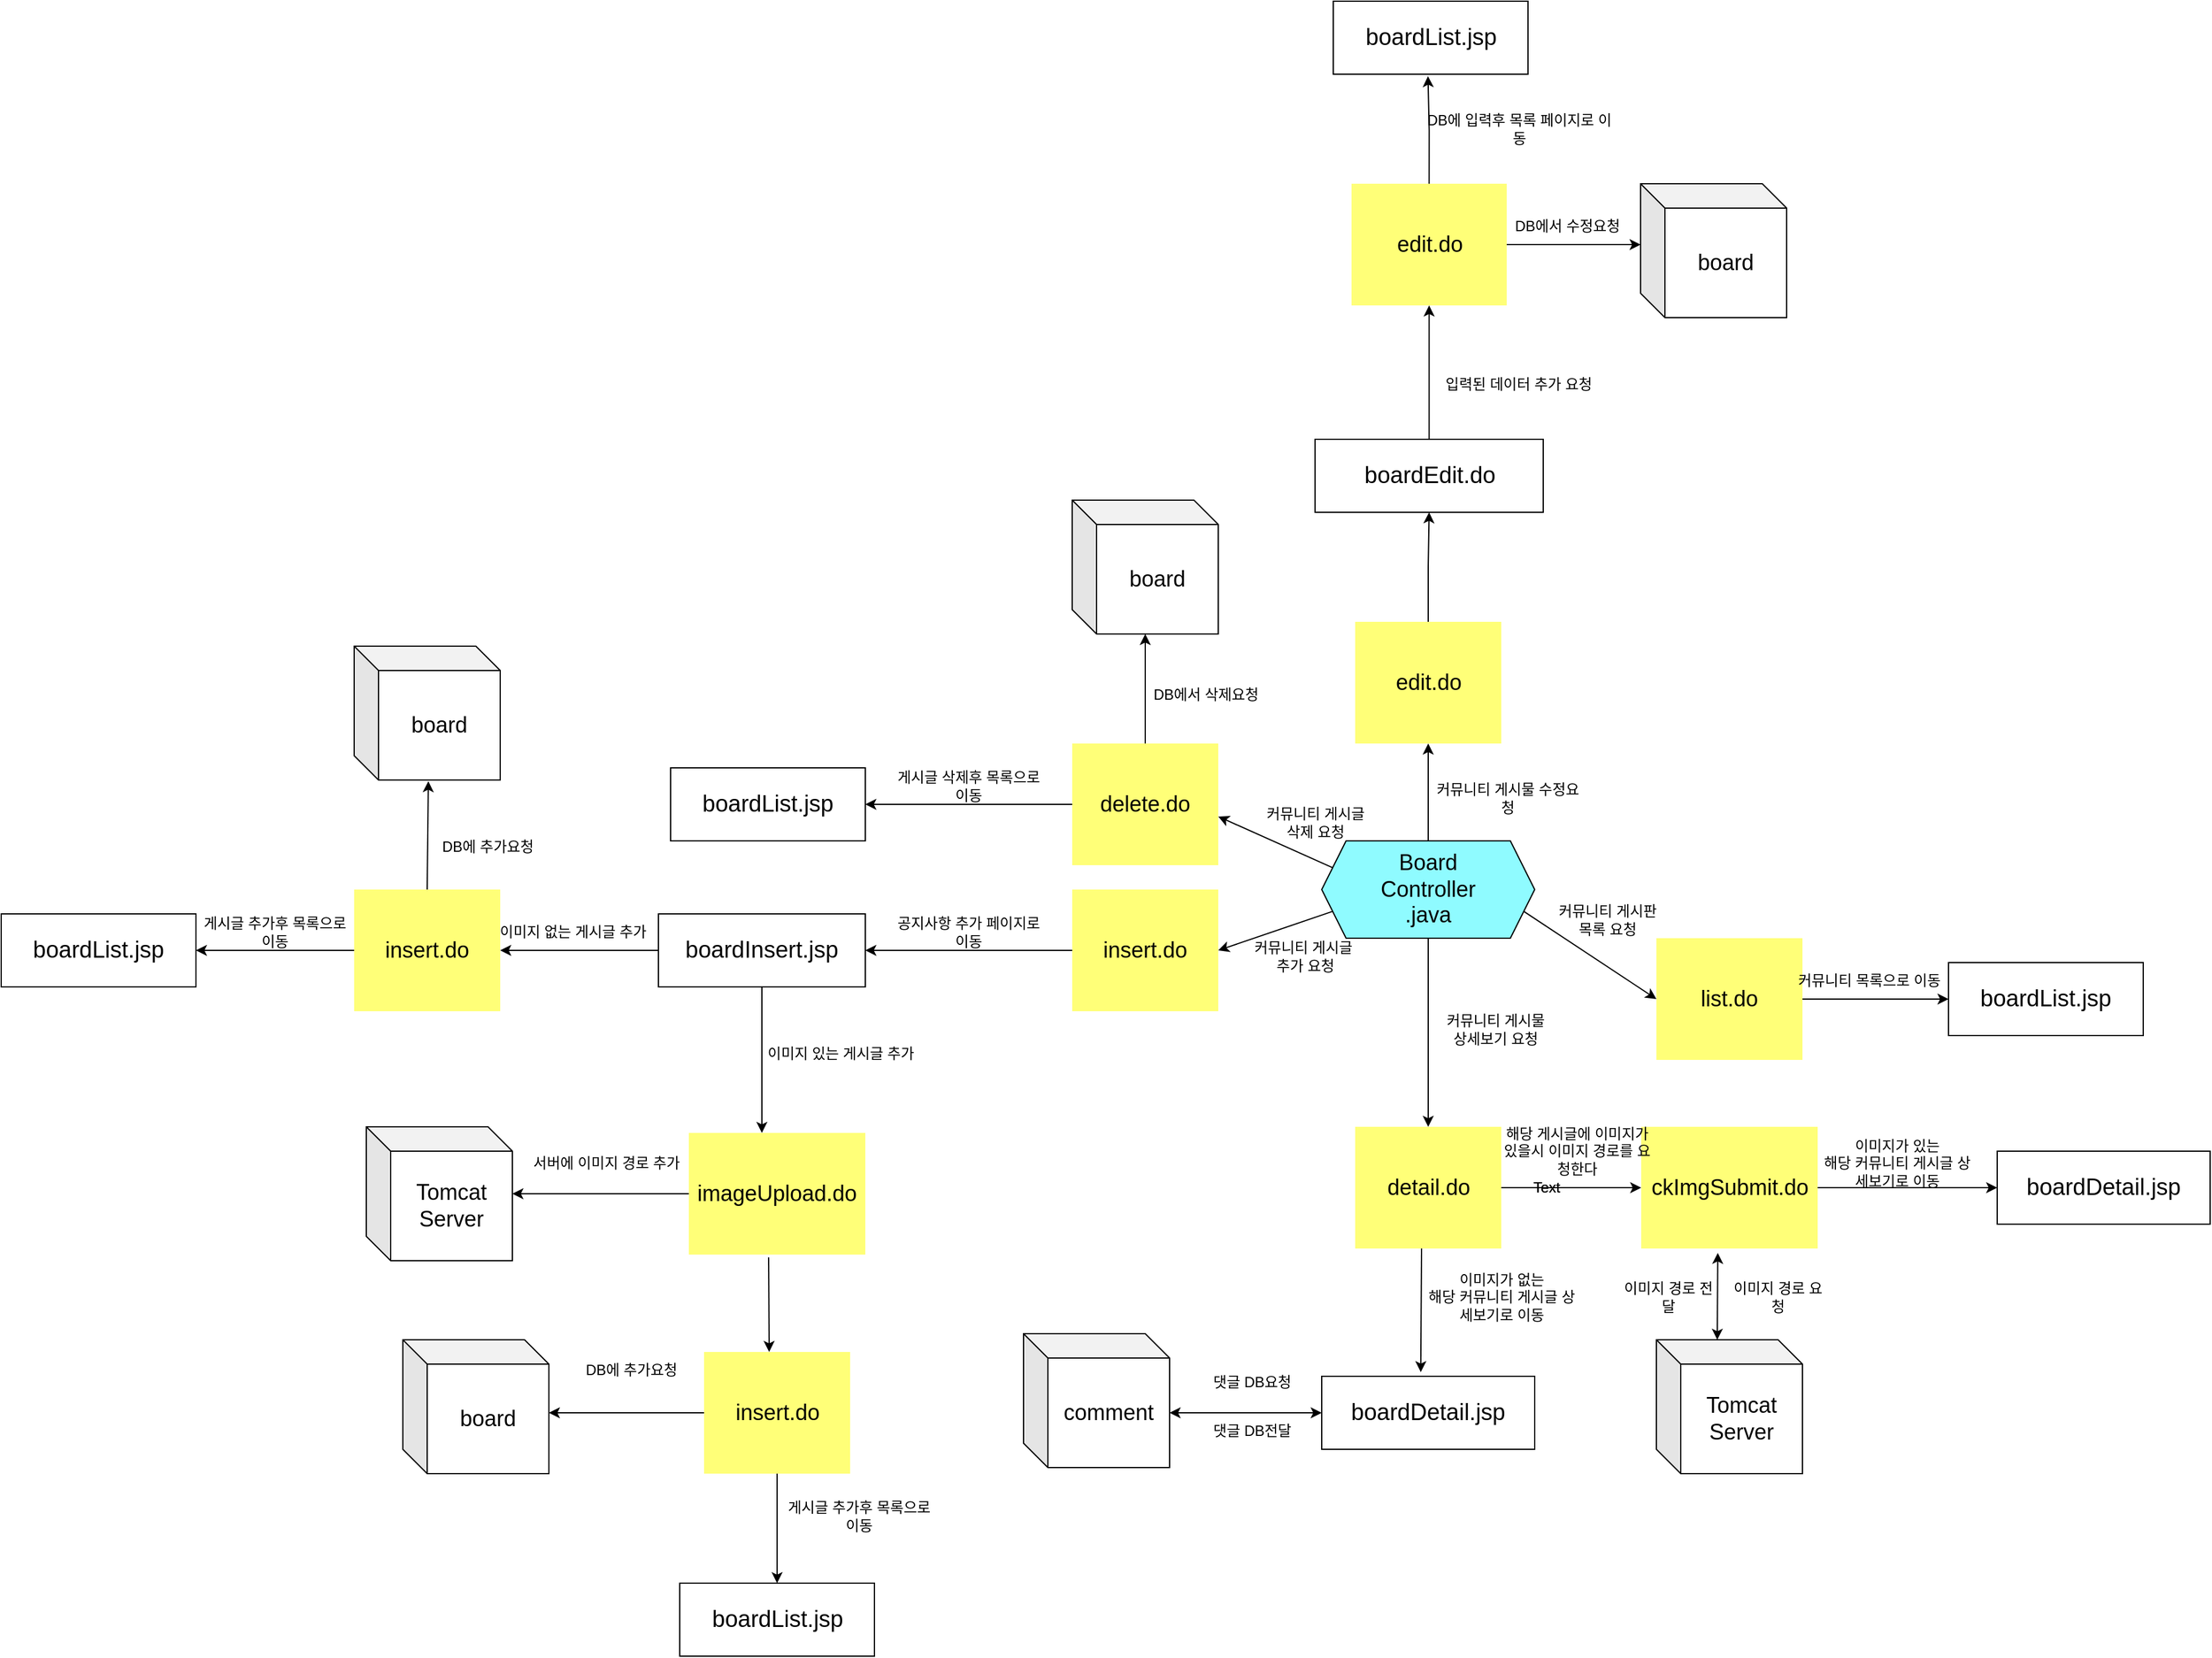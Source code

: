 <mxfile version="22.0.0" type="device">
  <diagram name="페이지-1" id="TQ0cyp87wXcoUcHucZ0J">
    <mxGraphModel dx="2876" dy="2286" grid="1" gridSize="10" guides="1" tooltips="1" connect="1" arrows="1" fold="1" page="1" pageScale="1" pageWidth="827" pageHeight="1169" math="0" shadow="0">
      <root>
        <mxCell id="0" />
        <mxCell id="1" parent="0" />
        <mxCell id="rkLHnBhGYaF2uc3NjKM3-2" value="" style="endArrow=classic;html=1;rounded=0;exitX=1;exitY=0.75;exitDx=0;exitDy=0;" parent="1" source="rkLHnBhGYaF2uc3NjKM3-12" edge="1">
          <mxGeometry width="50" height="50" relative="1" as="geometry">
            <mxPoint x="490" y="340" as="sourcePoint" />
            <mxPoint x="610" y="420" as="targetPoint" />
          </mxGeometry>
        </mxCell>
        <mxCell id="rkLHnBhGYaF2uc3NjKM3-4" value="&lt;span style=&quot;font-size: 18px;&quot;&gt;list.do&lt;br&gt;&lt;/span&gt;" style="text;html=1;strokeColor=none;fillColor=#FFFF78;align=center;verticalAlign=middle;whiteSpace=wrap;rounded=0;" parent="1" vertex="1">
          <mxGeometry x="610" y="370" width="120" height="100" as="geometry" />
        </mxCell>
        <mxCell id="rkLHnBhGYaF2uc3NjKM3-6" value="" style="endArrow=classic;html=1;rounded=0;exitX=1;exitY=0.5;exitDx=0;exitDy=0;entryX=0;entryY=0.5;entryDx=0;entryDy=0;" parent="1" source="rkLHnBhGYaF2uc3NjKM3-4" target="rkLHnBhGYaF2uc3NjKM3-7" edge="1">
          <mxGeometry width="50" height="50" relative="1" as="geometry">
            <mxPoint x="540" y="430" as="sourcePoint" />
            <mxPoint x="820" y="420" as="targetPoint" />
          </mxGeometry>
        </mxCell>
        <mxCell id="rkLHnBhGYaF2uc3NjKM3-7" value="&lt;font style=&quot;font-size: 19px;&quot;&gt;boardList.jsp&lt;/font&gt;" style="rounded=0;whiteSpace=wrap;html=1;" parent="1" vertex="1">
          <mxGeometry x="850" y="390" width="160" height="60" as="geometry" />
        </mxCell>
        <mxCell id="nXmFsh59E-W-UfocN87j-35" style="edgeStyle=orthogonalEdgeStyle;rounded=0;orthogonalLoop=1;jettySize=auto;html=1;entryX=0;entryY=0.5;entryDx=0;entryDy=0;" parent="1" source="rkLHnBhGYaF2uc3NjKM3-8" target="nXmFsh59E-W-UfocN87j-34" edge="1">
          <mxGeometry relative="1" as="geometry" />
        </mxCell>
        <mxCell id="rkLHnBhGYaF2uc3NjKM3-8" value="&lt;span style=&quot;font-size: 18px;&quot;&gt;detail.do&lt;br&gt;&lt;/span&gt;" style="text;html=1;strokeColor=none;fillColor=#FFFF78;align=center;verticalAlign=middle;whiteSpace=wrap;rounded=0;" parent="1" vertex="1">
          <mxGeometry x="362.5" y="525" width="120" height="100" as="geometry" />
        </mxCell>
        <mxCell id="rkLHnBhGYaF2uc3NjKM3-9" value="" style="endArrow=classic;html=1;rounded=0;exitX=0;exitY=0.75;exitDx=0;exitDy=0;" parent="1" source="rkLHnBhGYaF2uc3NjKM3-12" edge="1">
          <mxGeometry width="50" height="50" relative="1" as="geometry">
            <mxPoint x="240" y="250" as="sourcePoint" />
            <mxPoint x="250" y="380" as="targetPoint" />
          </mxGeometry>
        </mxCell>
        <mxCell id="nXmFsh59E-W-UfocN87j-33" style="edgeStyle=orthogonalEdgeStyle;rounded=0;orthogonalLoop=1;jettySize=auto;html=1;exitX=0.5;exitY=1;exitDx=0;exitDy=0;" parent="1" source="rkLHnBhGYaF2uc3NjKM3-12" target="rkLHnBhGYaF2uc3NjKM3-8" edge="1">
          <mxGeometry relative="1" as="geometry" />
        </mxCell>
        <mxCell id="nXmFsh59E-W-UfocN87j-46" style="edgeStyle=orthogonalEdgeStyle;rounded=0;orthogonalLoop=1;jettySize=auto;html=1;entryX=0.5;entryY=1;entryDx=0;entryDy=0;" parent="1" source="rkLHnBhGYaF2uc3NjKM3-12" target="rkLHnBhGYaF2uc3NjKM3-17" edge="1">
          <mxGeometry relative="1" as="geometry" />
        </mxCell>
        <mxCell id="rkLHnBhGYaF2uc3NjKM3-12" value="&lt;font style=&quot;font-size: 18px;&quot;&gt;Board&lt;br&gt;Controller&lt;br&gt;.java&lt;/font&gt;" style="shape=hexagon;perimeter=hexagonPerimeter2;whiteSpace=wrap;html=1;fixedSize=1;fillColor=#8FFBFF;" parent="1" vertex="1">
          <mxGeometry x="335" y="290" width="175" height="80" as="geometry" />
        </mxCell>
        <mxCell id="rkLHnBhGYaF2uc3NjKM3-13" value="&lt;span style=&quot;font-size: 18px;&quot;&gt;insert.do&lt;br&gt;&lt;/span&gt;" style="text;html=1;strokeColor=none;fillColor=#FFFF78;align=center;verticalAlign=middle;whiteSpace=wrap;rounded=0;" parent="1" vertex="1">
          <mxGeometry x="130" y="330" width="120" height="100" as="geometry" />
        </mxCell>
        <mxCell id="rkLHnBhGYaF2uc3NjKM3-14" value="" style="endArrow=classic;html=1;rounded=0;exitX=0;exitY=0.25;exitDx=0;exitDy=0;" parent="1" source="rkLHnBhGYaF2uc3NjKM3-12" edge="1">
          <mxGeometry width="50" height="50" relative="1" as="geometry">
            <mxPoint x="290" y="240" as="sourcePoint" />
            <mxPoint x="250" y="270" as="targetPoint" />
          </mxGeometry>
        </mxCell>
        <mxCell id="rkLHnBhGYaF2uc3NjKM3-15" value="&lt;span style=&quot;font-size: 18px;&quot;&gt;delete.do&lt;br&gt;&lt;/span&gt;" style="text;html=1;strokeColor=none;fillColor=#FFFF78;align=center;verticalAlign=middle;whiteSpace=wrap;rounded=0;" parent="1" vertex="1">
          <mxGeometry x="130" y="210" width="120" height="100" as="geometry" />
        </mxCell>
        <mxCell id="nXmFsh59E-W-UfocN87j-58" style="edgeStyle=orthogonalEdgeStyle;rounded=0;orthogonalLoop=1;jettySize=auto;html=1;entryX=0.5;entryY=1;entryDx=0;entryDy=0;" parent="1" source="rkLHnBhGYaF2uc3NjKM3-17" target="rkLHnBhGYaF2uc3NjKM3-49" edge="1">
          <mxGeometry relative="1" as="geometry">
            <mxPoint x="440" y="60" as="targetPoint" />
          </mxGeometry>
        </mxCell>
        <mxCell id="rkLHnBhGYaF2uc3NjKM3-17" value="&lt;span style=&quot;font-size: 18px;&quot;&gt;edit.do&lt;br&gt;&lt;/span&gt;" style="text;html=1;strokeColor=none;fillColor=#FFFF78;align=center;verticalAlign=middle;whiteSpace=wrap;rounded=0;" parent="1" vertex="1">
          <mxGeometry x="362.5" y="110" width="120" height="100" as="geometry" />
        </mxCell>
        <mxCell id="rkLHnBhGYaF2uc3NjKM3-18" value="" style="endArrow=classic;html=1;rounded=0;exitX=0;exitY=0.5;exitDx=0;exitDy=0;entryX=1;entryY=0.5;entryDx=0;entryDy=0;" parent="1" source="rkLHnBhGYaF2uc3NjKM3-15" edge="1">
          <mxGeometry width="50" height="50" relative="1" as="geometry">
            <mxPoint x="60" y="140" as="sourcePoint" />
            <mxPoint x="-40" y="260" as="targetPoint" />
          </mxGeometry>
        </mxCell>
        <mxCell id="rkLHnBhGYaF2uc3NjKM3-20" value="" style="endArrow=classic;html=1;rounded=0;exitX=0;exitY=0.5;exitDx=0;exitDy=0;" parent="1" source="rkLHnBhGYaF2uc3NjKM3-13" edge="1">
          <mxGeometry width="50" height="50" relative="1" as="geometry">
            <mxPoint x="500" y="90" as="sourcePoint" />
            <mxPoint x="-40" y="380" as="targetPoint" />
          </mxGeometry>
        </mxCell>
        <mxCell id="rkLHnBhGYaF2uc3NjKM3-21" value="&lt;font style=&quot;font-size: 19px;&quot;&gt;boardInsert.jsp&lt;/font&gt;" style="rounded=0;whiteSpace=wrap;html=1;" parent="1" vertex="1">
          <mxGeometry x="-210" y="350" width="170" height="60" as="geometry" />
        </mxCell>
        <mxCell id="rkLHnBhGYaF2uc3NjKM3-23" value="" style="endArrow=classic;html=1;rounded=0;exitX=0.5;exitY=0;exitDx=0;exitDy=0;" parent="1" source="rkLHnBhGYaF2uc3NjKM3-15" edge="1">
          <mxGeometry width="50" height="50" relative="1" as="geometry">
            <mxPoint x="500" y="90" as="sourcePoint" />
            <mxPoint x="190" y="120" as="targetPoint" />
          </mxGeometry>
        </mxCell>
        <mxCell id="rkLHnBhGYaF2uc3NjKM3-25" value="DB에서 삭제요청" style="text;html=1;strokeColor=none;fillColor=none;align=center;verticalAlign=middle;whiteSpace=wrap;rounded=0;" parent="1" vertex="1">
          <mxGeometry x="180" y="155" width="120" height="30" as="geometry" />
        </mxCell>
        <mxCell id="rkLHnBhGYaF2uc3NjKM3-26" value="게시글 삭제후 목록으로 이동" style="text;html=1;strokeColor=none;fillColor=none;align=center;verticalAlign=middle;whiteSpace=wrap;rounded=0;" parent="1" vertex="1">
          <mxGeometry x="-20" y="230" width="130" height="30" as="geometry" />
        </mxCell>
        <mxCell id="rkLHnBhGYaF2uc3NjKM3-27" value="공지사항 추가 페이지로 이동" style="text;html=1;strokeColor=none;fillColor=none;align=center;verticalAlign=middle;whiteSpace=wrap;rounded=0;" parent="1" vertex="1">
          <mxGeometry x="-20" y="350" width="130" height="30" as="geometry" />
        </mxCell>
        <mxCell id="rkLHnBhGYaF2uc3NjKM3-28" value="커뮤니티 게시글&lt;br&gt;삭제 요청" style="text;html=1;strokeColor=none;fillColor=none;align=center;verticalAlign=middle;whiteSpace=wrap;rounded=0;" parent="1" vertex="1">
          <mxGeometry x="270" y="260" width="120" height="30" as="geometry" />
        </mxCell>
        <mxCell id="rkLHnBhGYaF2uc3NjKM3-29" value="커뮤니티 게시글&lt;br&gt;&amp;nbsp;추가 요청" style="text;html=1;strokeColor=none;fillColor=none;align=center;verticalAlign=middle;whiteSpace=wrap;rounded=0;" parent="1" vertex="1">
          <mxGeometry x="260" y="370" width="120" height="30" as="geometry" />
        </mxCell>
        <mxCell id="rkLHnBhGYaF2uc3NjKM3-30" value="커뮤니티 게시물&lt;br&gt;상세보기 요청" style="text;html=1;strokeColor=none;fillColor=none;align=center;verticalAlign=middle;whiteSpace=wrap;rounded=0;" parent="1" vertex="1">
          <mxGeometry x="417.5" y="430" width="120" height="30" as="geometry" />
        </mxCell>
        <mxCell id="rkLHnBhGYaF2uc3NjKM3-31" value="커뮤니티 게시판&lt;br&gt;목록 요청" style="text;html=1;strokeColor=none;fillColor=none;align=center;verticalAlign=middle;whiteSpace=wrap;rounded=0;" parent="1" vertex="1">
          <mxGeometry x="510" y="340" width="120" height="30" as="geometry" />
        </mxCell>
        <mxCell id="rkLHnBhGYaF2uc3NjKM3-35" value="" style="endArrow=classic;html=1;rounded=0;exitX=0.5;exitY=0;exitDx=0;exitDy=0;entryX=0.508;entryY=1.009;entryDx=0;entryDy=0;entryPerimeter=0;" parent="1" source="rkLHnBhGYaF2uc3NjKM3-37" edge="1">
          <mxGeometry width="50" height="50" relative="1" as="geometry">
            <mxPoint x="-463" y="285" as="sourcePoint" />
            <mxPoint x="-399.04" y="240.99" as="targetPoint" />
          </mxGeometry>
        </mxCell>
        <mxCell id="rkLHnBhGYaF2uc3NjKM3-36" value="" style="endArrow=classic;html=1;rounded=0;exitX=0;exitY=0.5;exitDx=0;exitDy=0;" parent="1" source="rkLHnBhGYaF2uc3NjKM3-21" edge="1">
          <mxGeometry width="50" height="50" relative="1" as="geometry">
            <mxPoint x="-80" y="260" as="sourcePoint" />
            <mxPoint x="-340" y="380" as="targetPoint" />
          </mxGeometry>
        </mxCell>
        <mxCell id="rkLHnBhGYaF2uc3NjKM3-37" value="&lt;span style=&quot;font-size: 18px;&quot;&gt;insert.do&lt;br&gt;&lt;/span&gt;" style="text;html=1;strokeColor=none;fillColor=#FFFF78;align=center;verticalAlign=middle;whiteSpace=wrap;rounded=0;" parent="1" vertex="1">
          <mxGeometry x="-460" y="330" width="120" height="100" as="geometry" />
        </mxCell>
        <mxCell id="rkLHnBhGYaF2uc3NjKM3-38" value="이미지 없는 게시글 추가" style="text;html=1;strokeColor=none;fillColor=none;align=center;verticalAlign=middle;whiteSpace=wrap;rounded=0;" parent="1" vertex="1">
          <mxGeometry x="-350" y="350" width="140" height="30" as="geometry" />
        </mxCell>
        <mxCell id="rkLHnBhGYaF2uc3NjKM3-40" value="DB에 추가요청" style="text;html=1;strokeColor=none;fillColor=none;align=center;verticalAlign=middle;whiteSpace=wrap;rounded=0;" parent="1" vertex="1">
          <mxGeometry x="-410" y="280" width="120" height="30" as="geometry" />
        </mxCell>
        <mxCell id="rkLHnBhGYaF2uc3NjKM3-42" value="" style="endArrow=classic;html=1;rounded=0;exitX=0;exitY=0.5;exitDx=0;exitDy=0;entryX=1;entryY=0.5;entryDx=0;entryDy=0;" parent="1" source="rkLHnBhGYaF2uc3NjKM3-37" edge="1">
          <mxGeometry width="50" height="50" relative="1" as="geometry">
            <mxPoint x="-80" y="260" as="sourcePoint" />
            <mxPoint x="-590" y="380" as="targetPoint" />
          </mxGeometry>
        </mxCell>
        <mxCell id="rkLHnBhGYaF2uc3NjKM3-43" value="게시글 추가후 목록으로 이동" style="text;html=1;strokeColor=none;fillColor=none;align=center;verticalAlign=middle;whiteSpace=wrap;rounded=0;" parent="1" vertex="1">
          <mxGeometry x="-590" y="350" width="130" height="30" as="geometry" />
        </mxCell>
        <mxCell id="rkLHnBhGYaF2uc3NjKM3-44" value="&lt;span style=&quot;font-size: 19px;&quot;&gt;boardDetail.jsp&lt;/span&gt;" style="rounded=0;whiteSpace=wrap;html=1;" parent="1" vertex="1">
          <mxGeometry x="335" y="730" width="175" height="60" as="geometry" />
        </mxCell>
        <mxCell id="rkLHnBhGYaF2uc3NjKM3-45" value="" style="endArrow=classic;html=1;rounded=0;exitX=0.5;exitY=1;exitDx=0;exitDy=0;entryX=0.465;entryY=-0.057;entryDx=0;entryDy=0;entryPerimeter=0;" parent="1" target="rkLHnBhGYaF2uc3NjKM3-44" edge="1">
          <mxGeometry width="50" height="50" relative="1" as="geometry">
            <mxPoint x="417.02" y="625" as="sourcePoint" />
            <mxPoint x="417.02" y="715" as="targetPoint" />
          </mxGeometry>
        </mxCell>
        <mxCell id="rkLHnBhGYaF2uc3NjKM3-47" value="이미지가 없는&lt;br&gt;해당 커뮤니티 게시글 상세보기로 이동" style="text;html=1;strokeColor=none;fillColor=none;align=center;verticalAlign=middle;whiteSpace=wrap;rounded=0;" parent="1" vertex="1">
          <mxGeometry x="417.5" y="650" width="130" height="30" as="geometry" />
        </mxCell>
        <mxCell id="nXmFsh59E-W-UfocN87j-48" style="edgeStyle=orthogonalEdgeStyle;rounded=0;orthogonalLoop=1;jettySize=auto;html=1;exitX=0.5;exitY=0;exitDx=0;exitDy=0;entryX=0.5;entryY=1;entryDx=0;entryDy=0;" parent="1" source="rkLHnBhGYaF2uc3NjKM3-49" target="rkLHnBhGYaF2uc3NjKM3-53" edge="1">
          <mxGeometry relative="1" as="geometry" />
        </mxCell>
        <mxCell id="rkLHnBhGYaF2uc3NjKM3-49" value="&lt;span style=&quot;font-size: 19px;&quot;&gt;boardEdit.do&lt;/span&gt;" style="rounded=0;whiteSpace=wrap;html=1;" parent="1" vertex="1">
          <mxGeometry x="329.5" y="-40" width="187.5" height="60" as="geometry" />
        </mxCell>
        <mxCell id="nXmFsh59E-W-UfocN87j-53" style="edgeStyle=orthogonalEdgeStyle;rounded=0;orthogonalLoop=1;jettySize=auto;html=1;" parent="1" source="rkLHnBhGYaF2uc3NjKM3-53" edge="1">
          <mxGeometry relative="1" as="geometry">
            <mxPoint x="597" y="-200" as="targetPoint" />
          </mxGeometry>
        </mxCell>
        <mxCell id="nXmFsh59E-W-UfocN87j-54" style="edgeStyle=orthogonalEdgeStyle;rounded=0;orthogonalLoop=1;jettySize=auto;html=1;exitX=0.5;exitY=0;exitDx=0;exitDy=0;entryX=0.455;entryY=1.026;entryDx=0;entryDy=0;entryPerimeter=0;" parent="1" source="rkLHnBhGYaF2uc3NjKM3-53" edge="1">
          <mxGeometry relative="1" as="geometry">
            <mxPoint x="422.3" y="-338.44" as="targetPoint" />
          </mxGeometry>
        </mxCell>
        <mxCell id="rkLHnBhGYaF2uc3NjKM3-53" value="&lt;span style=&quot;font-size: 18px;&quot;&gt;edit.do&lt;br&gt;&lt;/span&gt;" style="text;html=1;strokeColor=none;fillColor=#FFFF78;align=center;verticalAlign=middle;whiteSpace=wrap;rounded=0;" parent="1" vertex="1">
          <mxGeometry x="359.5" y="-250" width="127.5" height="100" as="geometry" />
        </mxCell>
        <mxCell id="rkLHnBhGYaF2uc3NjKM3-55" value="DB에서 수정요청" style="text;html=1;strokeColor=none;fillColor=none;align=center;verticalAlign=middle;whiteSpace=wrap;rounded=0;" parent="1" vertex="1">
          <mxGeometry x="477" y="-230" width="120" height="30" as="geometry" />
        </mxCell>
        <mxCell id="rkLHnBhGYaF2uc3NjKM3-56" value="입력된 데이터 추가 요청" style="text;html=1;strokeColor=none;fillColor=none;align=center;verticalAlign=middle;whiteSpace=wrap;rounded=0;" parent="1" vertex="1">
          <mxGeometry x="427" y="-100" width="140" height="30" as="geometry" />
        </mxCell>
        <mxCell id="rkLHnBhGYaF2uc3NjKM3-61" value="DB에 입력후 목록 페이지로 이동" style="text;html=1;strokeColor=none;fillColor=none;align=center;verticalAlign=middle;whiteSpace=wrap;rounded=0;" parent="1" vertex="1">
          <mxGeometry x="419.5" y="-310" width="155" height="30" as="geometry" />
        </mxCell>
        <mxCell id="rkLHnBhGYaF2uc3NjKM3-62" value="커뮤니티 목록으로 이동" style="text;html=1;strokeColor=none;fillColor=none;align=center;verticalAlign=middle;whiteSpace=wrap;rounded=0;" parent="1" vertex="1">
          <mxGeometry x="720" y="390" width="130" height="30" as="geometry" />
        </mxCell>
        <mxCell id="nXmFsh59E-W-UfocN87j-2" value="&lt;font style=&quot;font-size: 19px;&quot;&gt;boardList.jsp&lt;/font&gt;" style="rounded=0;whiteSpace=wrap;html=1;" parent="1" vertex="1">
          <mxGeometry x="-750" y="350" width="160" height="60" as="geometry" />
        </mxCell>
        <mxCell id="nXmFsh59E-W-UfocN87j-10" value="" style="endArrow=classic;html=1;rounded=0;exitX=0.5;exitY=1;exitDx=0;exitDy=0;" parent="1" source="rkLHnBhGYaF2uc3NjKM3-21" edge="1">
          <mxGeometry width="50" height="50" relative="1" as="geometry">
            <mxPoint x="-350" y="380" as="sourcePoint" />
            <mxPoint x="-125" y="530" as="targetPoint" />
          </mxGeometry>
        </mxCell>
        <mxCell id="nXmFsh59E-W-UfocN87j-56" style="edgeStyle=orthogonalEdgeStyle;rounded=0;orthogonalLoop=1;jettySize=auto;html=1;exitX=0;exitY=0.5;exitDx=0;exitDy=0;" parent="1" source="nXmFsh59E-W-UfocN87j-11" target="nXmFsh59E-W-UfocN87j-14" edge="1">
          <mxGeometry relative="1" as="geometry" />
        </mxCell>
        <mxCell id="nXmFsh59E-W-UfocN87j-11" value="&lt;span style=&quot;font-size: 18px;&quot;&gt;imageUpload.do&lt;br&gt;&lt;/span&gt;" style="text;html=1;strokeColor=none;fillColor=#FFFF78;align=center;verticalAlign=middle;whiteSpace=wrap;rounded=0;" parent="1" vertex="1">
          <mxGeometry x="-185" y="530" width="145" height="100" as="geometry" />
        </mxCell>
        <mxCell id="nXmFsh59E-W-UfocN87j-12" value="이미지 있는 게시글 추가" style="text;html=1;strokeColor=none;fillColor=none;align=center;verticalAlign=middle;whiteSpace=wrap;rounded=0;" parent="1" vertex="1">
          <mxGeometry x="-130" y="450" width="140" height="30" as="geometry" />
        </mxCell>
        <mxCell id="nXmFsh59E-W-UfocN87j-14" value="&lt;span style=&quot;font-size: 18px;&quot;&gt;Tomcat&lt;br&gt;Server&lt;br&gt;&lt;/span&gt;" style="shape=cube;whiteSpace=wrap;html=1;boundedLbl=1;backgroundOutline=1;darkOpacity=0.05;darkOpacity2=0.1;" parent="1" vertex="1">
          <mxGeometry x="-450" y="525" width="120" height="110" as="geometry" />
        </mxCell>
        <mxCell id="nXmFsh59E-W-UfocN87j-15" value="서버에 이미지 경로 추가" style="text;html=1;strokeColor=none;fillColor=none;align=center;verticalAlign=middle;whiteSpace=wrap;rounded=0;" parent="1" vertex="1">
          <mxGeometry x="-320" y="540" width="135" height="30" as="geometry" />
        </mxCell>
        <mxCell id="nXmFsh59E-W-UfocN87j-18" value="&lt;font style=&quot;font-size: 19px;&quot;&gt;boardList.jsp&lt;/font&gt;" style="rounded=0;whiteSpace=wrap;html=1;" parent="1" vertex="1">
          <mxGeometry x="-192.5" y="900" width="160" height="60" as="geometry" />
        </mxCell>
        <mxCell id="nXmFsh59E-W-UfocN87j-55" style="edgeStyle=orthogonalEdgeStyle;rounded=0;orthogonalLoop=1;jettySize=auto;html=1;" parent="1" source="nXmFsh59E-W-UfocN87j-19" edge="1">
          <mxGeometry relative="1" as="geometry">
            <mxPoint x="-300" y="760" as="targetPoint" />
          </mxGeometry>
        </mxCell>
        <mxCell id="nXmFsh59E-W-UfocN87j-19" value="&lt;span style=&quot;font-size: 18px;&quot;&gt;insert.do&lt;br&gt;&lt;/span&gt;" style="text;html=1;strokeColor=none;fillColor=#FFFF78;align=center;verticalAlign=middle;whiteSpace=wrap;rounded=0;" parent="1" vertex="1">
          <mxGeometry x="-172.5" y="710" width="120" height="100" as="geometry" />
        </mxCell>
        <mxCell id="nXmFsh59E-W-UfocN87j-20" value="" style="endArrow=classic;html=1;rounded=0;exitX=0.452;exitY=1.022;exitDx=0;exitDy=0;exitPerimeter=0;" parent="1" source="nXmFsh59E-W-UfocN87j-11" edge="1">
          <mxGeometry width="50" height="50" relative="1" as="geometry">
            <mxPoint x="-270" y="600" as="sourcePoint" />
            <mxPoint x="-119" y="710" as="targetPoint" />
          </mxGeometry>
        </mxCell>
        <mxCell id="nXmFsh59E-W-UfocN87j-21" value="" style="endArrow=classic;html=1;rounded=0;exitX=0.5;exitY=1;exitDx=0;exitDy=0;entryX=0.5;entryY=0;entryDx=0;entryDy=0;" parent="1" source="nXmFsh59E-W-UfocN87j-19" target="nXmFsh59E-W-UfocN87j-18" edge="1">
          <mxGeometry width="50" height="50" relative="1" as="geometry">
            <mxPoint x="-10" y="720" as="sourcePoint" />
            <mxPoint x="-112" y="860" as="targetPoint" />
          </mxGeometry>
        </mxCell>
        <mxCell id="nXmFsh59E-W-UfocN87j-23" value="&lt;span style=&quot;font-size: 18px;&quot;&gt;board&lt;/span&gt;" style="shape=cube;whiteSpace=wrap;html=1;boundedLbl=1;backgroundOutline=1;darkOpacity=0.05;darkOpacity2=0.1;" parent="1" vertex="1">
          <mxGeometry x="-420" y="700" width="120" height="110" as="geometry" />
        </mxCell>
        <mxCell id="nXmFsh59E-W-UfocN87j-24" value="DB에 추가요청" style="text;html=1;strokeColor=none;fillColor=none;align=center;verticalAlign=middle;whiteSpace=wrap;rounded=0;" parent="1" vertex="1">
          <mxGeometry x="-292.5" y="710" width="120" height="30" as="geometry" />
        </mxCell>
        <mxCell id="nXmFsh59E-W-UfocN87j-27" value="게시글 추가후 목록으로 이동" style="text;html=1;strokeColor=none;fillColor=none;align=center;verticalAlign=middle;whiteSpace=wrap;rounded=0;" parent="1" vertex="1">
          <mxGeometry x="-110" y="830" width="130" height="30" as="geometry" />
        </mxCell>
        <mxCell id="nXmFsh59E-W-UfocN87j-28" value="&lt;span style=&quot;font-size: 18px;&quot;&gt;board&lt;/span&gt;" style="shape=cube;whiteSpace=wrap;html=1;boundedLbl=1;backgroundOutline=1;darkOpacity=0.05;darkOpacity2=0.1;" parent="1" vertex="1">
          <mxGeometry x="-460" y="130" width="120" height="110" as="geometry" />
        </mxCell>
        <mxCell id="nXmFsh59E-W-UfocN87j-29" value="&lt;font style=&quot;font-size: 19px;&quot;&gt;boardList.jsp&lt;/font&gt;" style="rounded=0;whiteSpace=wrap;html=1;" parent="1" vertex="1">
          <mxGeometry x="-200" y="230" width="160" height="60" as="geometry" />
        </mxCell>
        <mxCell id="nXmFsh59E-W-UfocN87j-44" style="edgeStyle=orthogonalEdgeStyle;rounded=0;orthogonalLoop=1;jettySize=auto;html=1;exitX=1;exitY=0.5;exitDx=0;exitDy=0;" parent="1" source="nXmFsh59E-W-UfocN87j-34" target="nXmFsh59E-W-UfocN87j-43" edge="1">
          <mxGeometry relative="1" as="geometry" />
        </mxCell>
        <mxCell id="nXmFsh59E-W-UfocN87j-34" value="&lt;span style=&quot;font-size: 18px;&quot;&gt;ckImgSubmit.do&lt;br&gt;&lt;/span&gt;" style="text;html=1;strokeColor=none;fillColor=#FFFF78;align=center;verticalAlign=middle;whiteSpace=wrap;rounded=0;" parent="1" vertex="1">
          <mxGeometry x="597.5" y="525" width="145" height="100" as="geometry" />
        </mxCell>
        <mxCell id="nXmFsh59E-W-UfocN87j-36" value="해당 게시글에 이미지가 있을시 이미지 경로를 요청한다" style="text;html=1;strokeColor=none;fillColor=none;align=center;verticalAlign=middle;whiteSpace=wrap;rounded=0;" parent="1" vertex="1">
          <mxGeometry x="480" y="530" width="130" height="30" as="geometry" />
        </mxCell>
        <mxCell id="nXmFsh59E-W-UfocN87j-37" value="&lt;span style=&quot;font-size: 18px;&quot;&gt;Tomcat&lt;br&gt;Server&lt;br&gt;&lt;/span&gt;" style="shape=cube;whiteSpace=wrap;html=1;boundedLbl=1;backgroundOutline=1;darkOpacity=0.05;darkOpacity2=0.1;" parent="1" vertex="1">
          <mxGeometry x="610" y="700" width="120" height="110" as="geometry" />
        </mxCell>
        <mxCell id="nXmFsh59E-W-UfocN87j-38" value="" style="endArrow=classic;startArrow=classic;html=1;rounded=0;exitX=0;exitY=0;exitDx=50;exitDy=0;exitPerimeter=0;entryX=0.434;entryY=1.036;entryDx=0;entryDy=0;entryPerimeter=0;" parent="1" source="nXmFsh59E-W-UfocN87j-37" target="nXmFsh59E-W-UfocN87j-34" edge="1">
          <mxGeometry width="50" height="50" relative="1" as="geometry">
            <mxPoint x="500" y="600" as="sourcePoint" />
            <mxPoint x="550" y="550" as="targetPoint" />
          </mxGeometry>
        </mxCell>
        <mxCell id="nXmFsh59E-W-UfocN87j-39" value="Text" style="text;html=1;strokeColor=none;fillColor=none;align=center;verticalAlign=middle;whiteSpace=wrap;rounded=0;" parent="1" vertex="1">
          <mxGeometry x="490" y="560" width="60" height="30" as="geometry" />
        </mxCell>
        <mxCell id="nXmFsh59E-W-UfocN87j-40" value="Text" style="text;html=1;strokeColor=none;fillColor=none;align=center;verticalAlign=middle;whiteSpace=wrap;rounded=0;" parent="1" vertex="1">
          <mxGeometry x="490" y="560" width="60" height="30" as="geometry" />
        </mxCell>
        <mxCell id="nXmFsh59E-W-UfocN87j-41" value="이미지 경로 요청" style="text;html=1;strokeColor=none;fillColor=none;align=center;verticalAlign=middle;whiteSpace=wrap;rounded=0;" parent="1" vertex="1">
          <mxGeometry x="670" y="650" width="80" height="30" as="geometry" />
        </mxCell>
        <mxCell id="nXmFsh59E-W-UfocN87j-42" value="이미지 경로 전달" style="text;html=1;strokeColor=none;fillColor=none;align=center;verticalAlign=middle;whiteSpace=wrap;rounded=0;" parent="1" vertex="1">
          <mxGeometry x="580" y="650" width="80" height="30" as="geometry" />
        </mxCell>
        <mxCell id="nXmFsh59E-W-UfocN87j-43" value="&lt;span style=&quot;font-size: 19px;&quot;&gt;boardDetail.jsp&lt;/span&gt;" style="rounded=0;whiteSpace=wrap;html=1;" parent="1" vertex="1">
          <mxGeometry x="890" y="545" width="175" height="60" as="geometry" />
        </mxCell>
        <mxCell id="nXmFsh59E-W-UfocN87j-45" value="이미지가 있는&lt;br&gt;해당 커뮤니티 게시글 상세보기로 이동" style="text;html=1;strokeColor=none;fillColor=none;align=center;verticalAlign=middle;whiteSpace=wrap;rounded=0;" parent="1" vertex="1">
          <mxGeometry x="742.5" y="540" width="130" height="30" as="geometry" />
        </mxCell>
        <mxCell id="nXmFsh59E-W-UfocN87j-57" value="커뮤니티 게시물 수정요청" style="text;html=1;strokeColor=none;fillColor=none;align=center;verticalAlign=middle;whiteSpace=wrap;rounded=0;" parent="1" vertex="1">
          <mxGeometry x="427.5" y="240" width="120" height="30" as="geometry" />
        </mxCell>
        <mxCell id="nXmFsh59E-W-UfocN87j-59" value="&lt;span style=&quot;font-size: 18px;&quot;&gt;board&lt;/span&gt;" style="shape=cube;whiteSpace=wrap;html=1;boundedLbl=1;backgroundOutline=1;darkOpacity=0.05;darkOpacity2=0.1;" parent="1" vertex="1">
          <mxGeometry x="130" y="10" width="120" height="110" as="geometry" />
        </mxCell>
        <mxCell id="nXmFsh59E-W-UfocN87j-60" value="&lt;span style=&quot;font-size: 18px;&quot;&gt;board&lt;/span&gt;" style="shape=cube;whiteSpace=wrap;html=1;boundedLbl=1;backgroundOutline=1;darkOpacity=0.05;darkOpacity2=0.1;" parent="1" vertex="1">
          <mxGeometry x="597" y="-250" width="120" height="110" as="geometry" />
        </mxCell>
        <mxCell id="nXmFsh59E-W-UfocN87j-61" value="&lt;font style=&quot;font-size: 19px;&quot;&gt;boardList.jsp&lt;/font&gt;" style="rounded=0;whiteSpace=wrap;html=1;" parent="1" vertex="1">
          <mxGeometry x="344.5" y="-400" width="160" height="60" as="geometry" />
        </mxCell>
        <mxCell id="nXmFsh59E-W-UfocN87j-62" value="&lt;span style=&quot;font-size: 18px;&quot;&gt;comment&lt;br&gt;&lt;/span&gt;" style="shape=cube;whiteSpace=wrap;html=1;boundedLbl=1;backgroundOutline=1;darkOpacity=0.05;darkOpacity2=0.1;" parent="1" vertex="1">
          <mxGeometry x="90" y="695" width="120" height="110" as="geometry" />
        </mxCell>
        <mxCell id="nXmFsh59E-W-UfocN87j-65" value="" style="endArrow=classic;startArrow=classic;html=1;rounded=0;exitX=0;exitY=0;exitDx=120;exitDy=65;exitPerimeter=0;entryX=0;entryY=0.5;entryDx=0;entryDy=0;" parent="1" source="nXmFsh59E-W-UfocN87j-62" target="rkLHnBhGYaF2uc3NjKM3-44" edge="1">
          <mxGeometry width="50" height="50" relative="1" as="geometry">
            <mxPoint x="335" y="760" as="sourcePoint" />
            <mxPoint x="330" y="760" as="targetPoint" />
          </mxGeometry>
        </mxCell>
        <mxCell id="nXmFsh59E-W-UfocN87j-68" value="댓글 DB요청" style="text;html=1;strokeColor=none;fillColor=none;align=center;verticalAlign=middle;whiteSpace=wrap;rounded=0;" parent="1" vertex="1">
          <mxGeometry x="212.5" y="720" width="130" height="30" as="geometry" />
        </mxCell>
        <mxCell id="nXmFsh59E-W-UfocN87j-69" value="댓글 DB전달" style="text;html=1;strokeColor=none;fillColor=none;align=center;verticalAlign=middle;whiteSpace=wrap;rounded=0;" parent="1" vertex="1">
          <mxGeometry x="212.5" y="760" width="130" height="30" as="geometry" />
        </mxCell>
      </root>
    </mxGraphModel>
  </diagram>
</mxfile>
